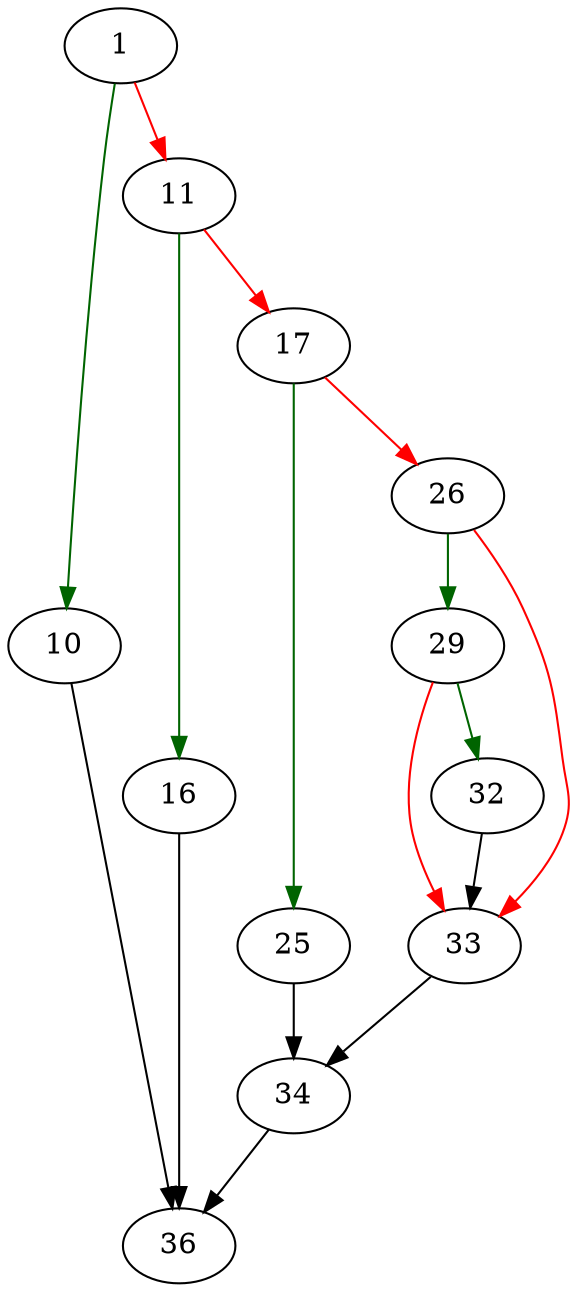 strict digraph "databaseIsUnmoved" {
	// Node definitions.
	1 [entry=true];
	10;
	11;
	36;
	16;
	17;
	25;
	26;
	34;
	29;
	33;
	32;

	// Edge definitions.
	1 -> 10 [
		color=darkgreen
		cond=true
	];
	1 -> 11 [
		color=red
		cond=false
	];
	10 -> 36;
	11 -> 16 [
		color=darkgreen
		cond=true
	];
	11 -> 17 [
		color=red
		cond=false
	];
	16 -> 36;
	17 -> 25 [
		color=darkgreen
		cond=true
	];
	17 -> 26 [
		color=red
		cond=false
	];
	25 -> 34;
	26 -> 29 [
		color=darkgreen
		cond=true
	];
	26 -> 33 [
		color=red
		cond=false
	];
	34 -> 36;
	29 -> 33 [
		color=red
		cond=false
	];
	29 -> 32 [
		color=darkgreen
		cond=true
	];
	33 -> 34;
	32 -> 33;
}
